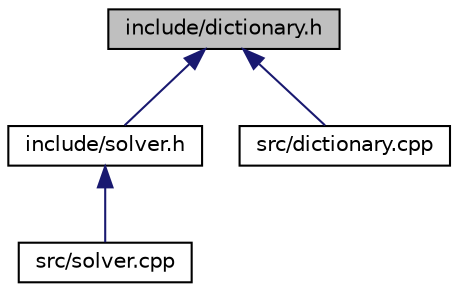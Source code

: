 digraph "include/dictionary.h"
{
 // LATEX_PDF_SIZE
  edge [fontname="Helvetica",fontsize="10",labelfontname="Helvetica",labelfontsize="10"];
  node [fontname="Helvetica",fontsize="10",shape=record];
  Node1 [label="include/dictionary.h",height=0.2,width=0.4,color="black", fillcolor="grey75", style="filled", fontcolor="black",tooltip="TDA Dictionary."];
  Node1 -> Node2 [dir="back",color="midnightblue",fontsize="10",style="solid",fontname="Helvetica"];
  Node2 [label="include/solver.h",height=0.2,width=0.4,color="black", fillcolor="white", style="filled",URL="$solver_8h.html",tooltip="TDA Solver."];
  Node2 -> Node3 [dir="back",color="midnightblue",fontsize="10",style="solid",fontname="Helvetica"];
  Node3 [label="src/solver.cpp",height=0.2,width=0.4,color="black", fillcolor="white", style="filled",URL="$solver_8cpp.html",tooltip="Archivo de implementación del TDA Solver."];
  Node1 -> Node4 [dir="back",color="midnightblue",fontsize="10",style="solid",fontname="Helvetica"];
  Node4 [label="src/dictionary.cpp",height=0.2,width=0.4,color="black", fillcolor="white", style="filled",URL="$dictionary_8cpp.html",tooltip="Archivo de implementación del TDA Dictionary."];
}
